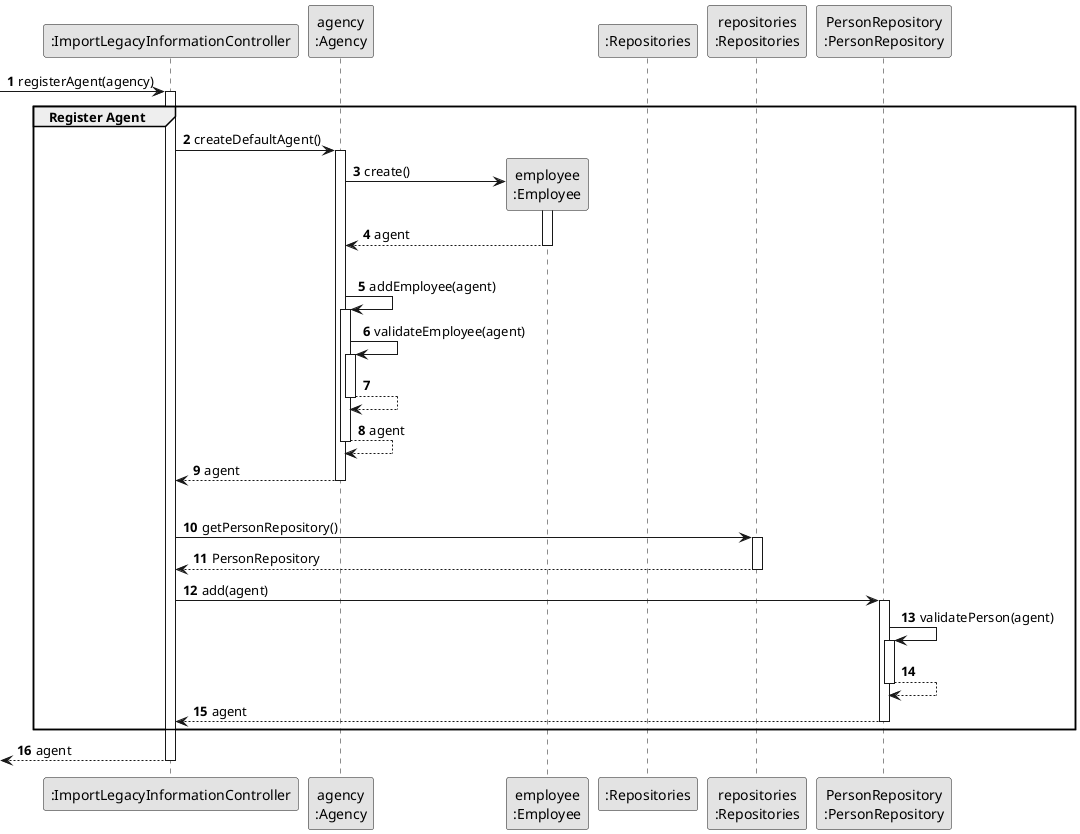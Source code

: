 @startuml
skinparam monochrome true
skinparam packageStyle rectangle
skinparam shadowing false

autonumber

'hide footbox
participant ":ImportLegacyInformationController" as CTRL
participant "agency\n:Agency" as AGC
participant "employee\n:Employee" as EMPLOYEE
participant ":Repositories" as RepositorySingleton
participant "repositories\n:Repositories" as PLAT
participant "PersonRepository\n:PersonRepository" as PersonRepository

    -> CTRL : registerAgent(agency)

activate CTRL

    group Register Agent

    CTRL -> AGC : createDefaultAgent()
    activate AGC

    AGC -> EMPLOYEE** : create()
    activate EMPLOYEE

    EMPLOYEE --> AGC : agent
    deactivate EMPLOYEE
    |||
    AGC -> AGC : addEmployee(agent)

    activate AGC

       AGC -> AGC : validateEmployee(agent)
        activate AGC

            AGC --> AGC
        deactivate AGC

        AGC --> AGC : agent
    deactivate AGC


    AGC --> CTRL : agent
    deactivate AGC
|||


    CTRL -> PLAT : getPersonRepository()

    activate PLAT

        PLAT --> CTRL : PersonRepository

    deactivate PLAT

    CTRL -> PersonRepository : add(agent)
    activate PersonRepository

    PersonRepository -> PersonRepository : validatePerson(agent)
    activate PersonRepository

        PersonRepository --> PersonRepository
    deactivate PersonRepository



        PersonRepository --> CTRL : agent
    deactivate PersonRepository

    end group
    
    <-- CTRL : agent

deactivate CTRL

    


@enduml